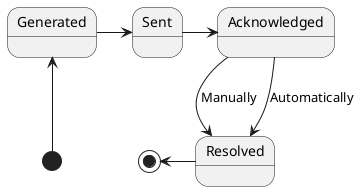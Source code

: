 @startuml

[*] -up-> Generated
Generated -right-> Sent
Sent -right-> Acknowledged
Acknowledged --> Resolved : Automatically
Acknowledged --> Resolved : Manually

Resolved -left-> [*]
@enduml